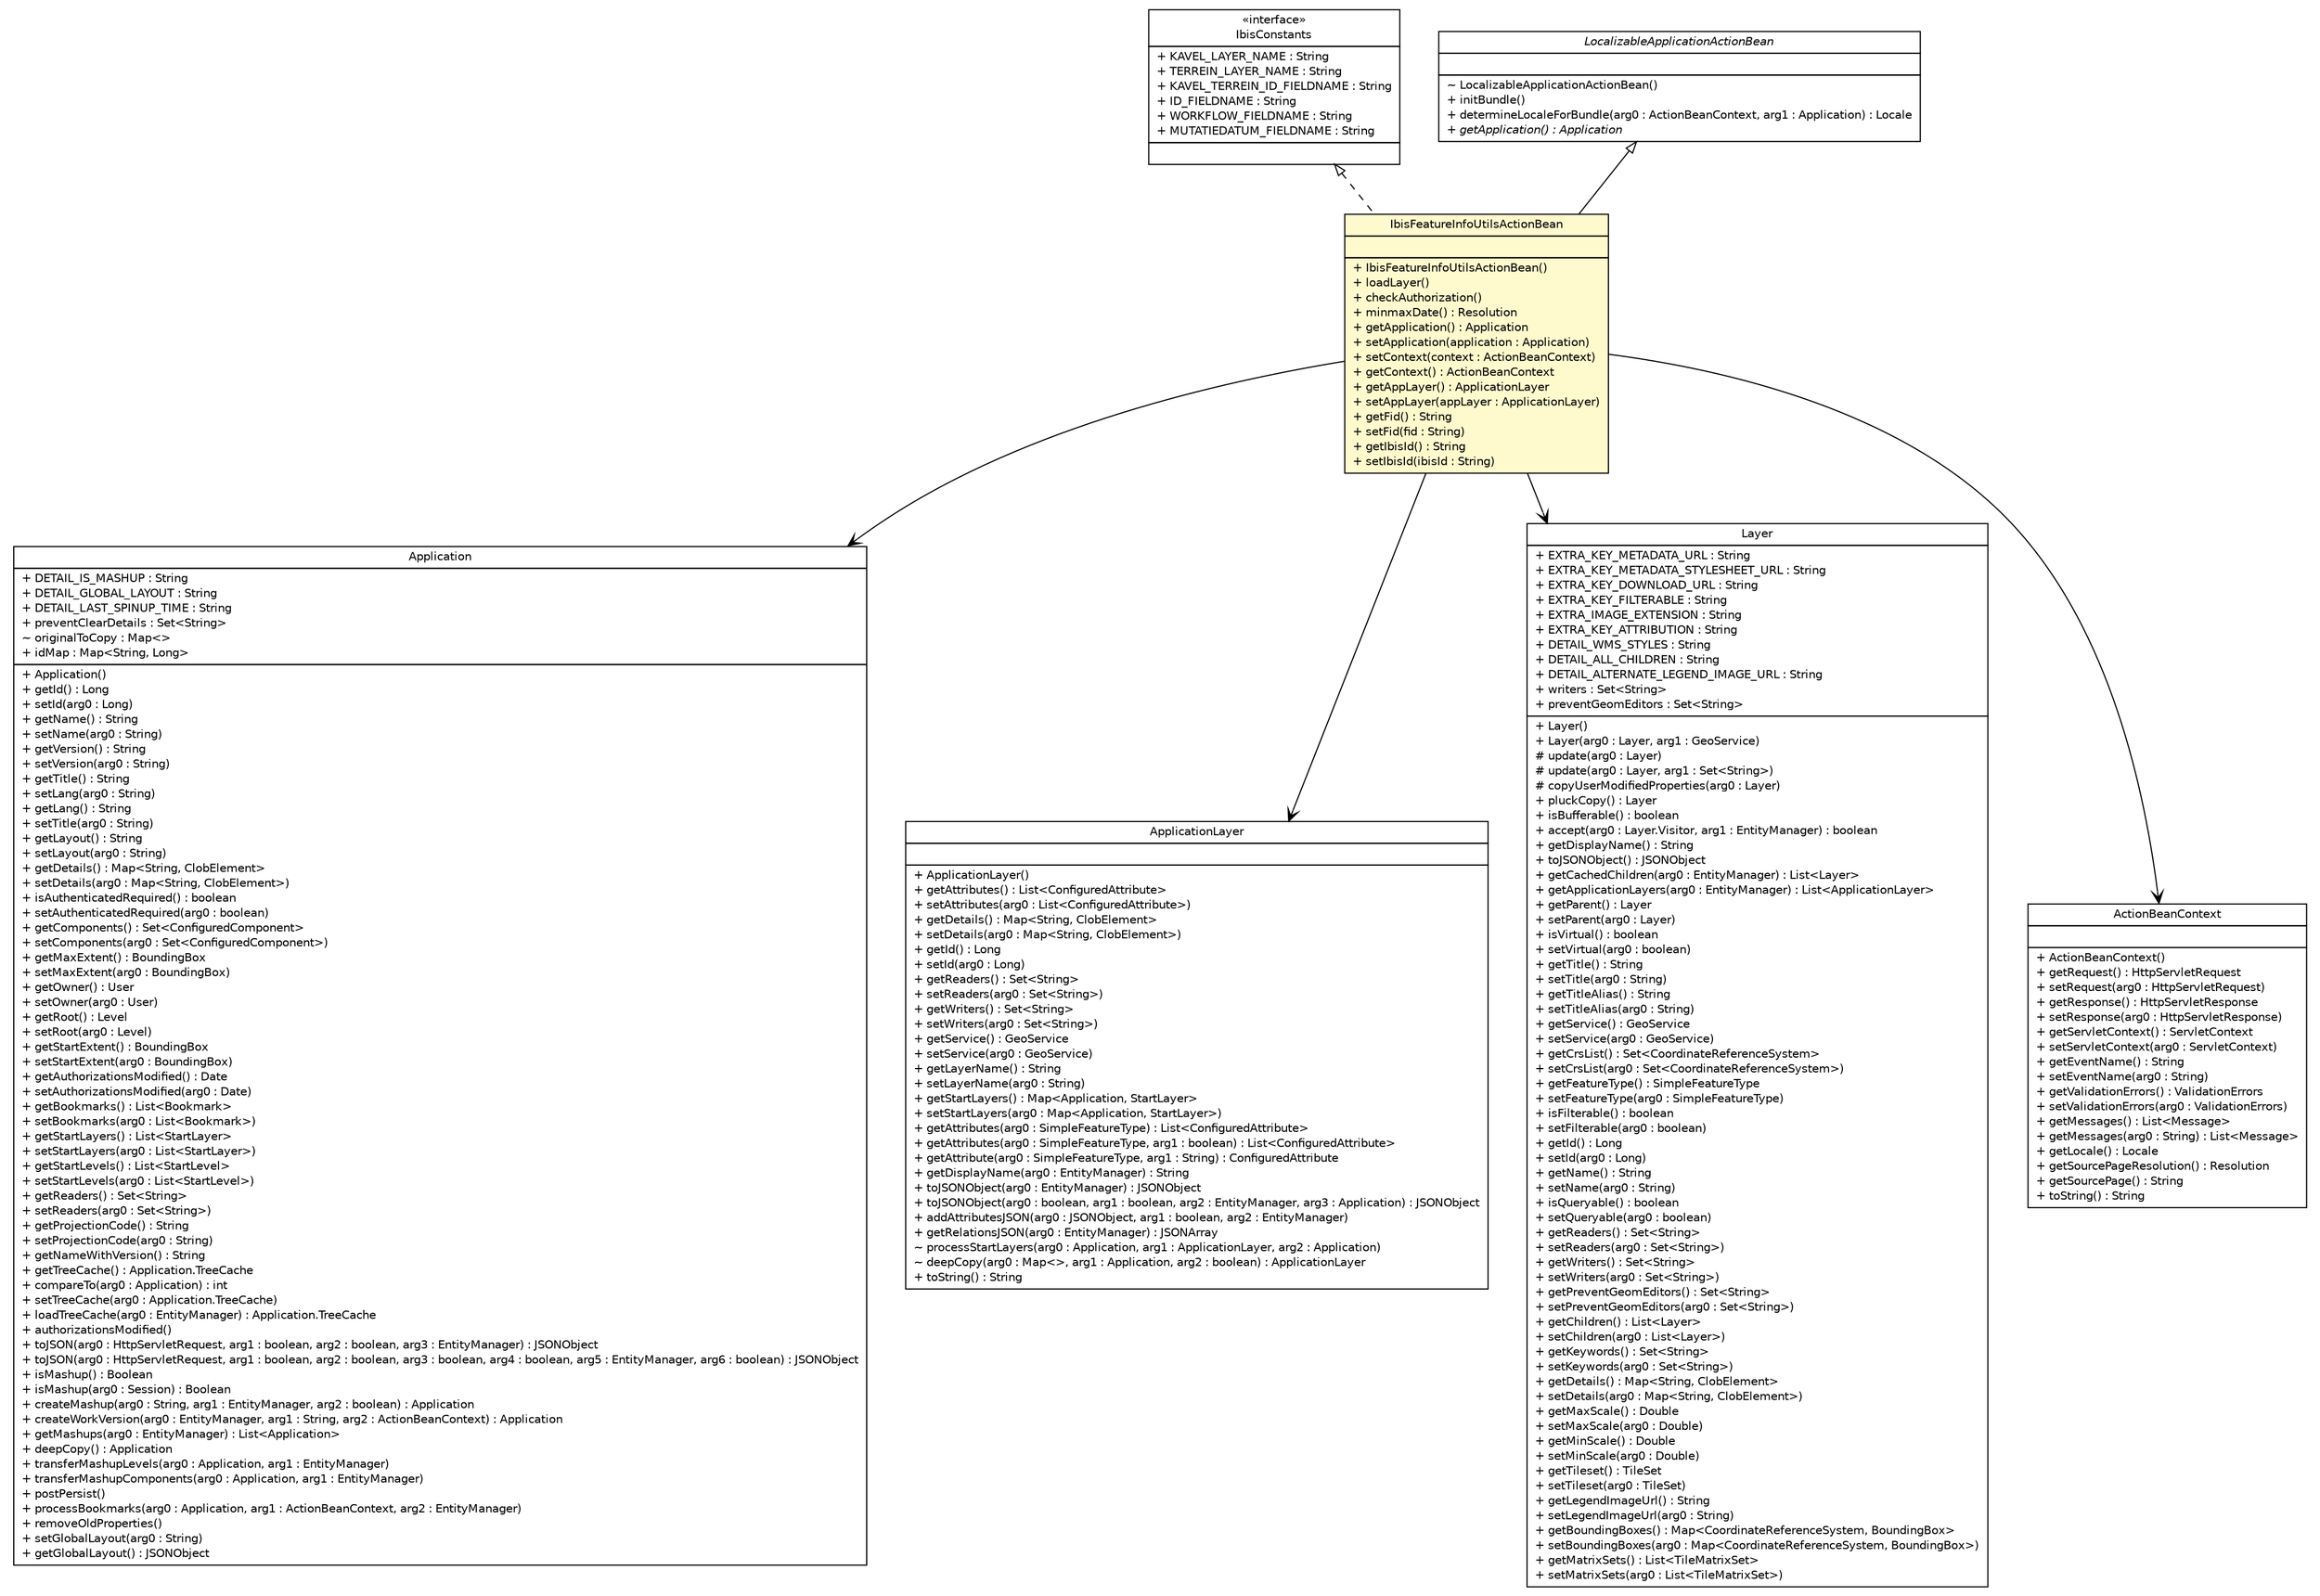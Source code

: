 #!/usr/local/bin/dot
#
# Class diagram 
# Generated by UMLGraph version R5_6-24-gf6e263 (http://www.umlgraph.org/)
#

digraph G {
	edge [fontname="Helvetica",fontsize=10,labelfontname="Helvetica",labelfontsize=10];
	node [fontname="Helvetica",fontsize=10,shape=plaintext];
	nodesep=0.25;
	ranksep=0.5;
	// nl.b3p.viewer.ibis.util.IbisConstants
	c235 [label=<<table title="nl.b3p.viewer.ibis.util.IbisConstants" border="0" cellborder="1" cellspacing="0" cellpadding="2" port="p" href="../ibis/util/IbisConstants.html">
		<tr><td><table border="0" cellspacing="0" cellpadding="1">
<tr><td align="center" balign="center"> &#171;interface&#187; </td></tr>
<tr><td align="center" balign="center"> IbisConstants </td></tr>
		</table></td></tr>
		<tr><td><table border="0" cellspacing="0" cellpadding="1">
<tr><td align="left" balign="left"> + KAVEL_LAYER_NAME : String </td></tr>
<tr><td align="left" balign="left"> + TERREIN_LAYER_NAME : String </td></tr>
<tr><td align="left" balign="left"> + KAVEL_TERREIN_ID_FIELDNAME : String </td></tr>
<tr><td align="left" balign="left"> + ID_FIELDNAME : String </td></tr>
<tr><td align="left" balign="left"> + WORKFLOW_FIELDNAME : String </td></tr>
<tr><td align="left" balign="left"> + MUTATIEDATUM_FIELDNAME : String </td></tr>
		</table></td></tr>
		<tr><td><table border="0" cellspacing="0" cellpadding="1">
<tr><td align="left" balign="left">  </td></tr>
		</table></td></tr>
		</table>>, URL="../ibis/util/IbisConstants.html", fontname="Helvetica", fontcolor="black", fontsize=10.0];
	// nl.b3p.viewer.stripes.IbisFeatureInfoUtilsActionBean
	c239 [label=<<table title="nl.b3p.viewer.stripes.IbisFeatureInfoUtilsActionBean" border="0" cellborder="1" cellspacing="0" cellpadding="2" port="p" bgcolor="lemonChiffon" href="./IbisFeatureInfoUtilsActionBean.html">
		<tr><td><table border="0" cellspacing="0" cellpadding="1">
<tr><td align="center" balign="center"> IbisFeatureInfoUtilsActionBean </td></tr>
		</table></td></tr>
		<tr><td><table border="0" cellspacing="0" cellpadding="1">
<tr><td align="left" balign="left">  </td></tr>
		</table></td></tr>
		<tr><td><table border="0" cellspacing="0" cellpadding="1">
<tr><td align="left" balign="left"> + IbisFeatureInfoUtilsActionBean() </td></tr>
<tr><td align="left" balign="left"> + loadLayer() </td></tr>
<tr><td align="left" balign="left"> + checkAuthorization() </td></tr>
<tr><td align="left" balign="left"> + minmaxDate() : Resolution </td></tr>
<tr><td align="left" balign="left"> + getApplication() : Application </td></tr>
<tr><td align="left" balign="left"> + setApplication(application : Application) </td></tr>
<tr><td align="left" balign="left"> + setContext(context : ActionBeanContext) </td></tr>
<tr><td align="left" balign="left"> + getContext() : ActionBeanContext </td></tr>
<tr><td align="left" balign="left"> + getAppLayer() : ApplicationLayer </td></tr>
<tr><td align="left" balign="left"> + setAppLayer(appLayer : ApplicationLayer) </td></tr>
<tr><td align="left" balign="left"> + getFid() : String </td></tr>
<tr><td align="left" balign="left"> + setFid(fid : String) </td></tr>
<tr><td align="left" balign="left"> + getIbisId() : String </td></tr>
<tr><td align="left" balign="left"> + setIbisId(ibisId : String) </td></tr>
		</table></td></tr>
		</table>>, URL="./IbisFeatureInfoUtilsActionBean.html", fontname="Helvetica", fontcolor="black", fontsize=10.0];
	//nl.b3p.viewer.stripes.IbisFeatureInfoUtilsActionBean extends nl.b3p.viewer.stripes.LocalizableApplicationActionBean
	c249:p -> c239:p [dir=back,arrowtail=empty];
	//nl.b3p.viewer.stripes.IbisFeatureInfoUtilsActionBean implements nl.b3p.viewer.ibis.util.IbisConstants
	c235:p -> c239:p [dir=back,arrowtail=empty,style=dashed];
	// nl.b3p.viewer.stripes.IbisFeatureInfoUtilsActionBean NAVASSOC nl.b3p.viewer.config.app.Application
	c239:p -> c250:p [taillabel="", label="", headlabel="", fontname="Helvetica", fontcolor="black", fontsize=10.0, color="black", arrowhead=open];
	// nl.b3p.viewer.stripes.IbisFeatureInfoUtilsActionBean NAVASSOC nl.b3p.viewer.config.app.ApplicationLayer
	c239:p -> c251:p [taillabel="", label="", headlabel="", fontname="Helvetica", fontcolor="black", fontsize=10.0, color="black", arrowhead=open];
	// nl.b3p.viewer.stripes.IbisFeatureInfoUtilsActionBean NAVASSOC nl.b3p.viewer.config.services.Layer
	c239:p -> c252:p [taillabel="", label="", headlabel="", fontname="Helvetica", fontcolor="black", fontsize=10.0, color="black", arrowhead=open];
	// nl.b3p.viewer.stripes.IbisFeatureInfoUtilsActionBean NAVASSOC net.sourceforge.stripes.action.ActionBeanContext
	c239:p -> c253:p [taillabel="", label="", headlabel="", fontname="Helvetica", fontcolor="black", fontsize=10.0, color="black", arrowhead=open];
	// nl.b3p.viewer.config.services.Layer
	c252 [label=<<table title="nl.b3p.viewer.config.services.Layer" border="0" cellborder="1" cellspacing="0" cellpadding="2" port="p">
		<tr><td><table border="0" cellspacing="0" cellpadding="1">
<tr><td align="center" balign="center"> Layer </td></tr>
		</table></td></tr>
		<tr><td><table border="0" cellspacing="0" cellpadding="1">
<tr><td align="left" balign="left"> + EXTRA_KEY_METADATA_URL : String </td></tr>
<tr><td align="left" balign="left"> + EXTRA_KEY_METADATA_STYLESHEET_URL : String </td></tr>
<tr><td align="left" balign="left"> + EXTRA_KEY_DOWNLOAD_URL : String </td></tr>
<tr><td align="left" balign="left"> + EXTRA_KEY_FILTERABLE : String </td></tr>
<tr><td align="left" balign="left"> + EXTRA_IMAGE_EXTENSION : String </td></tr>
<tr><td align="left" balign="left"> + EXTRA_KEY_ATTRIBUTION : String </td></tr>
<tr><td align="left" balign="left"> + DETAIL_WMS_STYLES : String </td></tr>
<tr><td align="left" balign="left"> + DETAIL_ALL_CHILDREN : String </td></tr>
<tr><td align="left" balign="left"> + DETAIL_ALTERNATE_LEGEND_IMAGE_URL : String </td></tr>
<tr><td align="left" balign="left"> + writers : Set&lt;String&gt; </td></tr>
<tr><td align="left" balign="left"> + preventGeomEditors : Set&lt;String&gt; </td></tr>
		</table></td></tr>
		<tr><td><table border="0" cellspacing="0" cellpadding="1">
<tr><td align="left" balign="left"> + Layer() </td></tr>
<tr><td align="left" balign="left"> + Layer(arg0 : Layer, arg1 : GeoService) </td></tr>
<tr><td align="left" balign="left"> # update(arg0 : Layer) </td></tr>
<tr><td align="left" balign="left"> # update(arg0 : Layer, arg1 : Set&lt;String&gt;) </td></tr>
<tr><td align="left" balign="left"> # copyUserModifiedProperties(arg0 : Layer) </td></tr>
<tr><td align="left" balign="left"> + pluckCopy() : Layer </td></tr>
<tr><td align="left" balign="left"> + isBufferable() : boolean </td></tr>
<tr><td align="left" balign="left"> + accept(arg0 : Layer.Visitor, arg1 : EntityManager) : boolean </td></tr>
<tr><td align="left" balign="left"> + getDisplayName() : String </td></tr>
<tr><td align="left" balign="left"> + toJSONObject() : JSONObject </td></tr>
<tr><td align="left" balign="left"> + getCachedChildren(arg0 : EntityManager) : List&lt;Layer&gt; </td></tr>
<tr><td align="left" balign="left"> + getApplicationLayers(arg0 : EntityManager) : List&lt;ApplicationLayer&gt; </td></tr>
<tr><td align="left" balign="left"> + getParent() : Layer </td></tr>
<tr><td align="left" balign="left"> + setParent(arg0 : Layer) </td></tr>
<tr><td align="left" balign="left"> + isVirtual() : boolean </td></tr>
<tr><td align="left" balign="left"> + setVirtual(arg0 : boolean) </td></tr>
<tr><td align="left" balign="left"> + getTitle() : String </td></tr>
<tr><td align="left" balign="left"> + setTitle(arg0 : String) </td></tr>
<tr><td align="left" balign="left"> + getTitleAlias() : String </td></tr>
<tr><td align="left" balign="left"> + setTitleAlias(arg0 : String) </td></tr>
<tr><td align="left" balign="left"> + getService() : GeoService </td></tr>
<tr><td align="left" balign="left"> + setService(arg0 : GeoService) </td></tr>
<tr><td align="left" balign="left"> + getCrsList() : Set&lt;CoordinateReferenceSystem&gt; </td></tr>
<tr><td align="left" balign="left"> + setCrsList(arg0 : Set&lt;CoordinateReferenceSystem&gt;) </td></tr>
<tr><td align="left" balign="left"> + getFeatureType() : SimpleFeatureType </td></tr>
<tr><td align="left" balign="left"> + setFeatureType(arg0 : SimpleFeatureType) </td></tr>
<tr><td align="left" balign="left"> + isFilterable() : boolean </td></tr>
<tr><td align="left" balign="left"> + setFilterable(arg0 : boolean) </td></tr>
<tr><td align="left" balign="left"> + getId() : Long </td></tr>
<tr><td align="left" balign="left"> + setId(arg0 : Long) </td></tr>
<tr><td align="left" balign="left"> + getName() : String </td></tr>
<tr><td align="left" balign="left"> + setName(arg0 : String) </td></tr>
<tr><td align="left" balign="left"> + isQueryable() : boolean </td></tr>
<tr><td align="left" balign="left"> + setQueryable(arg0 : boolean) </td></tr>
<tr><td align="left" balign="left"> + getReaders() : Set&lt;String&gt; </td></tr>
<tr><td align="left" balign="left"> + setReaders(arg0 : Set&lt;String&gt;) </td></tr>
<tr><td align="left" balign="left"> + getWriters() : Set&lt;String&gt; </td></tr>
<tr><td align="left" balign="left"> + setWriters(arg0 : Set&lt;String&gt;) </td></tr>
<tr><td align="left" balign="left"> + getPreventGeomEditors() : Set&lt;String&gt; </td></tr>
<tr><td align="left" balign="left"> + setPreventGeomEditors(arg0 : Set&lt;String&gt;) </td></tr>
<tr><td align="left" balign="left"> + getChildren() : List&lt;Layer&gt; </td></tr>
<tr><td align="left" balign="left"> + setChildren(arg0 : List&lt;Layer&gt;) </td></tr>
<tr><td align="left" balign="left"> + getKeywords() : Set&lt;String&gt; </td></tr>
<tr><td align="left" balign="left"> + setKeywords(arg0 : Set&lt;String&gt;) </td></tr>
<tr><td align="left" balign="left"> + getDetails() : Map&lt;String, ClobElement&gt; </td></tr>
<tr><td align="left" balign="left"> + setDetails(arg0 : Map&lt;String, ClobElement&gt;) </td></tr>
<tr><td align="left" balign="left"> + getMaxScale() : Double </td></tr>
<tr><td align="left" balign="left"> + setMaxScale(arg0 : Double) </td></tr>
<tr><td align="left" balign="left"> + getMinScale() : Double </td></tr>
<tr><td align="left" balign="left"> + setMinScale(arg0 : Double) </td></tr>
<tr><td align="left" balign="left"> + getTileset() : TileSet </td></tr>
<tr><td align="left" balign="left"> + setTileset(arg0 : TileSet) </td></tr>
<tr><td align="left" balign="left"> + getLegendImageUrl() : String </td></tr>
<tr><td align="left" balign="left"> + setLegendImageUrl(arg0 : String) </td></tr>
<tr><td align="left" balign="left"> + getBoundingBoxes() : Map&lt;CoordinateReferenceSystem, BoundingBox&gt; </td></tr>
<tr><td align="left" balign="left"> + setBoundingBoxes(arg0 : Map&lt;CoordinateReferenceSystem, BoundingBox&gt;) </td></tr>
<tr><td align="left" balign="left"> + getMatrixSets() : List&lt;TileMatrixSet&gt; </td></tr>
<tr><td align="left" balign="left"> + setMatrixSets(arg0 : List&lt;TileMatrixSet&gt;) </td></tr>
		</table></td></tr>
		</table>>, URL="null", fontname="Helvetica", fontcolor="black", fontsize=10.0];
	// net.sourceforge.stripes.action.ActionBeanContext
	c253 [label=<<table title="net.sourceforge.stripes.action.ActionBeanContext" border="0" cellborder="1" cellspacing="0" cellpadding="2" port="p">
		<tr><td><table border="0" cellspacing="0" cellpadding="1">
<tr><td align="center" balign="center"> ActionBeanContext </td></tr>
		</table></td></tr>
		<tr><td><table border="0" cellspacing="0" cellpadding="1">
<tr><td align="left" balign="left">  </td></tr>
		</table></td></tr>
		<tr><td><table border="0" cellspacing="0" cellpadding="1">
<tr><td align="left" balign="left"> + ActionBeanContext() </td></tr>
<tr><td align="left" balign="left"> + getRequest() : HttpServletRequest </td></tr>
<tr><td align="left" balign="left"> + setRequest(arg0 : HttpServletRequest) </td></tr>
<tr><td align="left" balign="left"> + getResponse() : HttpServletResponse </td></tr>
<tr><td align="left" balign="left"> + setResponse(arg0 : HttpServletResponse) </td></tr>
<tr><td align="left" balign="left"> + getServletContext() : ServletContext </td></tr>
<tr><td align="left" balign="left"> + setServletContext(arg0 : ServletContext) </td></tr>
<tr><td align="left" balign="left"> + getEventName() : String </td></tr>
<tr><td align="left" balign="left"> + setEventName(arg0 : String) </td></tr>
<tr><td align="left" balign="left"> + getValidationErrors() : ValidationErrors </td></tr>
<tr><td align="left" balign="left"> + setValidationErrors(arg0 : ValidationErrors) </td></tr>
<tr><td align="left" balign="left"> + getMessages() : List&lt;Message&gt; </td></tr>
<tr><td align="left" balign="left"> + getMessages(arg0 : String) : List&lt;Message&gt; </td></tr>
<tr><td align="left" balign="left"> + getLocale() : Locale </td></tr>
<tr><td align="left" balign="left"> + getSourcePageResolution() : Resolution </td></tr>
<tr><td align="left" balign="left"> + getSourcePage() : String </td></tr>
<tr><td align="left" balign="left"> + toString() : String </td></tr>
		</table></td></tr>
		</table>>, URL="null", fontname="Helvetica", fontcolor="black", fontsize=10.0];
	// nl.b3p.viewer.config.app.ApplicationLayer
	c251 [label=<<table title="nl.b3p.viewer.config.app.ApplicationLayer" border="0" cellborder="1" cellspacing="0" cellpadding="2" port="p">
		<tr><td><table border="0" cellspacing="0" cellpadding="1">
<tr><td align="center" balign="center"> ApplicationLayer </td></tr>
		</table></td></tr>
		<tr><td><table border="0" cellspacing="0" cellpadding="1">
<tr><td align="left" balign="left">  </td></tr>
		</table></td></tr>
		<tr><td><table border="0" cellspacing="0" cellpadding="1">
<tr><td align="left" balign="left"> + ApplicationLayer() </td></tr>
<tr><td align="left" balign="left"> + getAttributes() : List&lt;ConfiguredAttribute&gt; </td></tr>
<tr><td align="left" balign="left"> + setAttributes(arg0 : List&lt;ConfiguredAttribute&gt;) </td></tr>
<tr><td align="left" balign="left"> + getDetails() : Map&lt;String, ClobElement&gt; </td></tr>
<tr><td align="left" balign="left"> + setDetails(arg0 : Map&lt;String, ClobElement&gt;) </td></tr>
<tr><td align="left" balign="left"> + getId() : Long </td></tr>
<tr><td align="left" balign="left"> + setId(arg0 : Long) </td></tr>
<tr><td align="left" balign="left"> + getReaders() : Set&lt;String&gt; </td></tr>
<tr><td align="left" balign="left"> + setReaders(arg0 : Set&lt;String&gt;) </td></tr>
<tr><td align="left" balign="left"> + getWriters() : Set&lt;String&gt; </td></tr>
<tr><td align="left" balign="left"> + setWriters(arg0 : Set&lt;String&gt;) </td></tr>
<tr><td align="left" balign="left"> + getService() : GeoService </td></tr>
<tr><td align="left" balign="left"> + setService(arg0 : GeoService) </td></tr>
<tr><td align="left" balign="left"> + getLayerName() : String </td></tr>
<tr><td align="left" balign="left"> + setLayerName(arg0 : String) </td></tr>
<tr><td align="left" balign="left"> + getStartLayers() : Map&lt;Application, StartLayer&gt; </td></tr>
<tr><td align="left" balign="left"> + setStartLayers(arg0 : Map&lt;Application, StartLayer&gt;) </td></tr>
<tr><td align="left" balign="left"> + getAttributes(arg0 : SimpleFeatureType) : List&lt;ConfiguredAttribute&gt; </td></tr>
<tr><td align="left" balign="left"> + getAttributes(arg0 : SimpleFeatureType, arg1 : boolean) : List&lt;ConfiguredAttribute&gt; </td></tr>
<tr><td align="left" balign="left"> + getAttribute(arg0 : SimpleFeatureType, arg1 : String) : ConfiguredAttribute </td></tr>
<tr><td align="left" balign="left"> + getDisplayName(arg0 : EntityManager) : String </td></tr>
<tr><td align="left" balign="left"> + toJSONObject(arg0 : EntityManager) : JSONObject </td></tr>
<tr><td align="left" balign="left"> + toJSONObject(arg0 : boolean, arg1 : boolean, arg2 : EntityManager, arg3 : Application) : JSONObject </td></tr>
<tr><td align="left" balign="left"> + addAttributesJSON(arg0 : JSONObject, arg1 : boolean, arg2 : EntityManager) </td></tr>
<tr><td align="left" balign="left"> + getRelationsJSON(arg0 : EntityManager) : JSONArray </td></tr>
<tr><td align="left" balign="left"> ~ processStartLayers(arg0 : Application, arg1 : ApplicationLayer, arg2 : Application) </td></tr>
<tr><td align="left" balign="left"> ~ deepCopy(arg0 : Map&lt;&gt;, arg1 : Application, arg2 : boolean) : ApplicationLayer </td></tr>
<tr><td align="left" balign="left"> + toString() : String </td></tr>
		</table></td></tr>
		</table>>, URL="null", fontname="Helvetica", fontcolor="black", fontsize=10.0];
	// nl.b3p.viewer.stripes.LocalizableApplicationActionBean
	c249 [label=<<table title="nl.b3p.viewer.stripes.LocalizableApplicationActionBean" border="0" cellborder="1" cellspacing="0" cellpadding="2" port="p">
		<tr><td><table border="0" cellspacing="0" cellpadding="1">
<tr><td align="center" balign="center"><font face="Helvetica-Oblique"> LocalizableApplicationActionBean </font></td></tr>
		</table></td></tr>
		<tr><td><table border="0" cellspacing="0" cellpadding="1">
<tr><td align="left" balign="left">  </td></tr>
		</table></td></tr>
		<tr><td><table border="0" cellspacing="0" cellpadding="1">
<tr><td align="left" balign="left"> ~ LocalizableApplicationActionBean() </td></tr>
<tr><td align="left" balign="left"> + initBundle() </td></tr>
<tr><td align="left" balign="left"> + determineLocaleForBundle(arg0 : ActionBeanContext, arg1 : Application) : Locale </td></tr>
<tr><td align="left" balign="left"><font face="Helvetica-Oblique" point-size="10.0"> + getApplication() : Application </font></td></tr>
		</table></td></tr>
		</table>>, URL="null", fontname="Helvetica", fontcolor="black", fontsize=10.0];
	// nl.b3p.viewer.config.app.Application
	c250 [label=<<table title="nl.b3p.viewer.config.app.Application" border="0" cellborder="1" cellspacing="0" cellpadding="2" port="p">
		<tr><td><table border="0" cellspacing="0" cellpadding="1">
<tr><td align="center" balign="center"> Application </td></tr>
		</table></td></tr>
		<tr><td><table border="0" cellspacing="0" cellpadding="1">
<tr><td align="left" balign="left"> + DETAIL_IS_MASHUP : String </td></tr>
<tr><td align="left" balign="left"> + DETAIL_GLOBAL_LAYOUT : String </td></tr>
<tr><td align="left" balign="left"> + DETAIL_LAST_SPINUP_TIME : String </td></tr>
<tr><td align="left" balign="left"> + preventClearDetails : Set&lt;String&gt; </td></tr>
<tr><td align="left" balign="left"> ~ originalToCopy : Map&lt;&gt; </td></tr>
<tr><td align="left" balign="left"> + idMap : Map&lt;String, Long&gt; </td></tr>
		</table></td></tr>
		<tr><td><table border="0" cellspacing="0" cellpadding="1">
<tr><td align="left" balign="left"> + Application() </td></tr>
<tr><td align="left" balign="left"> + getId() : Long </td></tr>
<tr><td align="left" balign="left"> + setId(arg0 : Long) </td></tr>
<tr><td align="left" balign="left"> + getName() : String </td></tr>
<tr><td align="left" balign="left"> + setName(arg0 : String) </td></tr>
<tr><td align="left" balign="left"> + getVersion() : String </td></tr>
<tr><td align="left" balign="left"> + setVersion(arg0 : String) </td></tr>
<tr><td align="left" balign="left"> + getTitle() : String </td></tr>
<tr><td align="left" balign="left"> + setLang(arg0 : String) </td></tr>
<tr><td align="left" balign="left"> + getLang() : String </td></tr>
<tr><td align="left" balign="left"> + setTitle(arg0 : String) </td></tr>
<tr><td align="left" balign="left"> + getLayout() : String </td></tr>
<tr><td align="left" balign="left"> + setLayout(arg0 : String) </td></tr>
<tr><td align="left" balign="left"> + getDetails() : Map&lt;String, ClobElement&gt; </td></tr>
<tr><td align="left" balign="left"> + setDetails(arg0 : Map&lt;String, ClobElement&gt;) </td></tr>
<tr><td align="left" balign="left"> + isAuthenticatedRequired() : boolean </td></tr>
<tr><td align="left" balign="left"> + setAuthenticatedRequired(arg0 : boolean) </td></tr>
<tr><td align="left" balign="left"> + getComponents() : Set&lt;ConfiguredComponent&gt; </td></tr>
<tr><td align="left" balign="left"> + setComponents(arg0 : Set&lt;ConfiguredComponent&gt;) </td></tr>
<tr><td align="left" balign="left"> + getMaxExtent() : BoundingBox </td></tr>
<tr><td align="left" balign="left"> + setMaxExtent(arg0 : BoundingBox) </td></tr>
<tr><td align="left" balign="left"> + getOwner() : User </td></tr>
<tr><td align="left" balign="left"> + setOwner(arg0 : User) </td></tr>
<tr><td align="left" balign="left"> + getRoot() : Level </td></tr>
<tr><td align="left" balign="left"> + setRoot(arg0 : Level) </td></tr>
<tr><td align="left" balign="left"> + getStartExtent() : BoundingBox </td></tr>
<tr><td align="left" balign="left"> + setStartExtent(arg0 : BoundingBox) </td></tr>
<tr><td align="left" balign="left"> + getAuthorizationsModified() : Date </td></tr>
<tr><td align="left" balign="left"> + setAuthorizationsModified(arg0 : Date) </td></tr>
<tr><td align="left" balign="left"> + getBookmarks() : List&lt;Bookmark&gt; </td></tr>
<tr><td align="left" balign="left"> + setBookmarks(arg0 : List&lt;Bookmark&gt;) </td></tr>
<tr><td align="left" balign="left"> + getStartLayers() : List&lt;StartLayer&gt; </td></tr>
<tr><td align="left" balign="left"> + setStartLayers(arg0 : List&lt;StartLayer&gt;) </td></tr>
<tr><td align="left" balign="left"> + getStartLevels() : List&lt;StartLevel&gt; </td></tr>
<tr><td align="left" balign="left"> + setStartLevels(arg0 : List&lt;StartLevel&gt;) </td></tr>
<tr><td align="left" balign="left"> + getReaders() : Set&lt;String&gt; </td></tr>
<tr><td align="left" balign="left"> + setReaders(arg0 : Set&lt;String&gt;) </td></tr>
<tr><td align="left" balign="left"> + getProjectionCode() : String </td></tr>
<tr><td align="left" balign="left"> + setProjectionCode(arg0 : String) </td></tr>
<tr><td align="left" balign="left"> + getNameWithVersion() : String </td></tr>
<tr><td align="left" balign="left"> + getTreeCache() : Application.TreeCache </td></tr>
<tr><td align="left" balign="left"> + compareTo(arg0 : Application) : int </td></tr>
<tr><td align="left" balign="left"> + setTreeCache(arg0 : Application.TreeCache) </td></tr>
<tr><td align="left" balign="left"> + loadTreeCache(arg0 : EntityManager) : Application.TreeCache </td></tr>
<tr><td align="left" balign="left"> + authorizationsModified() </td></tr>
<tr><td align="left" balign="left"> + toJSON(arg0 : HttpServletRequest, arg1 : boolean, arg2 : boolean, arg3 : EntityManager) : JSONObject </td></tr>
<tr><td align="left" balign="left"> + toJSON(arg0 : HttpServletRequest, arg1 : boolean, arg2 : boolean, arg3 : boolean, arg4 : boolean, arg5 : EntityManager, arg6 : boolean) : JSONObject </td></tr>
<tr><td align="left" balign="left"> + isMashup() : Boolean </td></tr>
<tr><td align="left" balign="left"> + isMashup(arg0 : Session) : Boolean </td></tr>
<tr><td align="left" balign="left"> + createMashup(arg0 : String, arg1 : EntityManager, arg2 : boolean) : Application </td></tr>
<tr><td align="left" balign="left"> + createWorkVersion(arg0 : EntityManager, arg1 : String, arg2 : ActionBeanContext) : Application </td></tr>
<tr><td align="left" balign="left"> + getMashups(arg0 : EntityManager) : List&lt;Application&gt; </td></tr>
<tr><td align="left" balign="left"> + deepCopy() : Application </td></tr>
<tr><td align="left" balign="left"> + transferMashupLevels(arg0 : Application, arg1 : EntityManager) </td></tr>
<tr><td align="left" balign="left"> + transferMashupComponents(arg0 : Application, arg1 : EntityManager) </td></tr>
<tr><td align="left" balign="left"> + postPersist() </td></tr>
<tr><td align="left" balign="left"> + processBookmarks(arg0 : Application, arg1 : ActionBeanContext, arg2 : EntityManager) </td></tr>
<tr><td align="left" balign="left"> + removeOldProperties() </td></tr>
<tr><td align="left" balign="left"> + setGlobalLayout(arg0 : String) </td></tr>
<tr><td align="left" balign="left"> + getGlobalLayout() : JSONObject </td></tr>
		</table></td></tr>
		</table>>, URL="null", fontname="Helvetica", fontcolor="black", fontsize=10.0];
}

